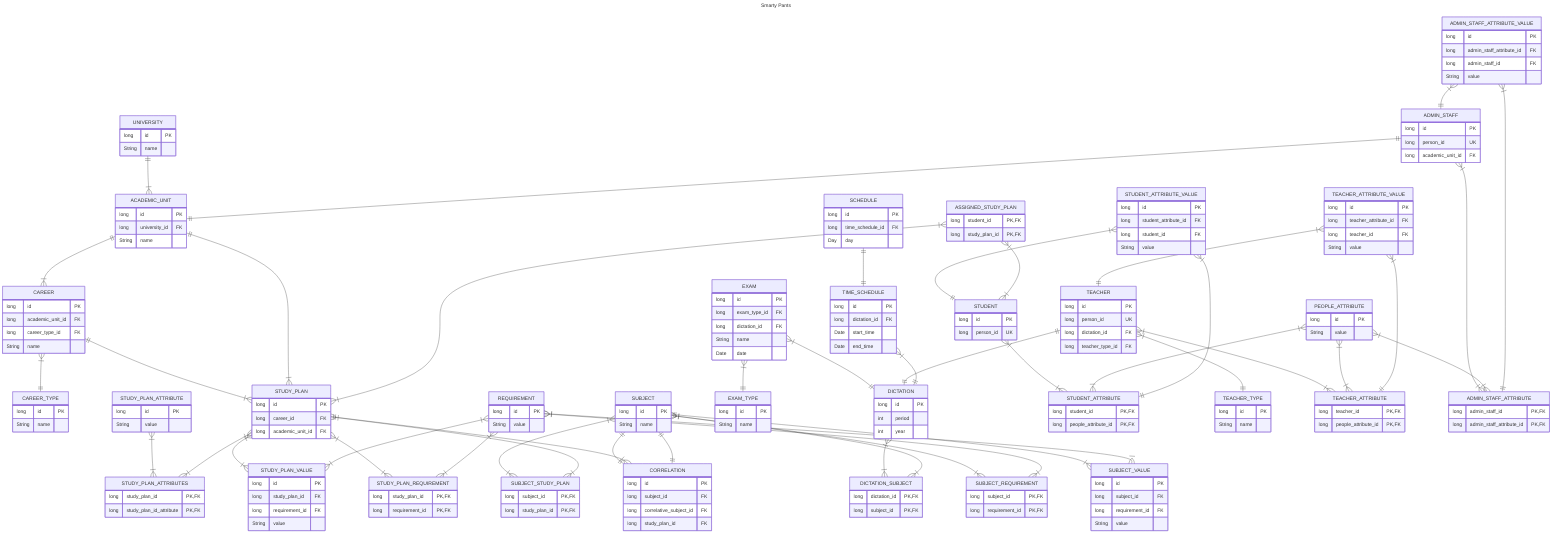 ---
title: Smarty Pants
---
erDiagram

   UNIVERSITY{
       long id PK
       String name
   }

   UNIVERSITY ||--|{ ACADEMIC_UNIT : ""
   ACADEMIC_UNIT{
       long id PK
       long university_id FK
       String name
   }

   ACADEMIC_UNIT ||--|{ CAREER : ""
   CAREER{
       long id PK
       long academic_unit_id FK
       long career_type_id FK
       String name
   }

   CAREER }|--|| CAREER_TYPE : ""
   CAREER_TYPE{
       long id PK
       String name
   }

   CAREER ||--|{ STUDY_PLAN : ""
   ACADEMIC_UNIT ||--|{ STUDY_PLAN : ""
   STUDY_PLAN{
       long id PK
       long career_id FK
       long academic_unit_id FK
   }

   STUDY_PLAN_ATTRIBUTE{
       long id PK
       String value
   }

   STUDY_PLAN_ATTRIBUTE }|--|{ STUDY_PLAN_ATTRIBUTES : ""
   STUDY_PLAN }|--|{ STUDY_PLAN_ATTRIBUTES : ""
   STUDY_PLAN_ATTRIBUTES{
       long study_plan_id PK, FK
       long study_plan_id_attribute PK, FK
   }

   STUDY_PLAN }|--|{ STUDY_PLAN_VALUE : ""
   REQUIREMENT }|--|{ STUDY_PLAN_VALUE : ""
   STUDY_PLAN_VALUE{
       long id PK
       long study_plan_id FK
       long requirement_id FK
       String value
   }

   REQUIREMENT{
       long id PK
       String value
   }

   STUDY_PLAN }|--|{ STUDY_PLAN_REQUIREMENT : ""
   REQUIREMENT }|--|{ STUDY_PLAN_REQUIREMENT : ""
   STUDY_PLAN_REQUIREMENT{
       long study_plan_id PK, FK
       long requirement_id PK, FK
   }

    SUBJECT }|--|{ SUBJECT_REQUIREMENT : ""
    REQUIREMENT }|--|{ SUBJECT_REQUIREMENT : ""
    SUBJECT_REQUIREMENT{
        long subject_id PK, FK
        long requirement_id PK, FK
    }

%%   REQUIREMENT ||--|{ REQUIREMENT_VALUE : ""
%%   REQUIREMENT_VALUE{
%%       long id PK
%%       long requirement_id FK
%%       String value
%%   }

   SUBJECT{
       long id PK
       String name
   }

   SUBJECT ||--|{ SUBJECT_VALUE : ""
   REQUIREMENT }|--|{ SUBJECT_VALUE : ""
   SUBJECT_VALUE{
       long id PK
       long subject_id FK
       long requirement_id FK
       String value
   }

   SUBJECT }|--|{ SUBJECT_STUDY_PLAN : ""
   STUDY_PLAN }|--|{ SUBJECT_STUDY_PLAN : ""
   SUBJECT_STUDY_PLAN{
       long subject_id PK, FK
       long study_plan_id PK, FK
   }

   SUBJECT ||--|| CORRELATION : ""
   STUDY_PLAN ||--|{ CORRELATION : ""
   SUBJECT ||--|| CORRELATION : ""
   CORRELATION{
       long id PK
       long subject_id FK
       long correlative_subject_id FK
       long study_plan_id FK
   }

   EXAM{
       long id PK
       long exam_type_id FK
       long dictation_id FK
       String name
       Date date
   }

   EXAM }|--|| EXAM_TYPE : ""
   EXAM_TYPE{
       long id PK
       String name
   }

   EXAM }|--|| DICTATION : ""
   DICTATION{
       long id PK
       int period
       int year
   }

   DICTATION }|--|{ DICTATION_SUBJECT : ""
   SUBJECT }|--|{ DICTATION_SUBJECT : ""
   DICTATION_SUBJECT{
       long dictation_id PK, FK
       long subject_id PK, FK
   }

   PEOPLE_ATTRIBUTE{
       long id PK
       String value
   }

   STUDENT{
       long id PK
       long person_id UK
   }

   STUDENT }|--|{ STUDENT_ATTRIBUTE : ""
   PEOPLE_ATTRIBUTE }|--|{ STUDENT_ATTRIBUTE : ""
   STUDENT_ATTRIBUTE{
       long student_id PK, FK
       long people_attribute_id PK, FK
   }

   STUDENT_ATTRIBUTE_VALUE }|--|| STUDENT : ""
   STUDENT_ATTRIBUTE_VALUE }|--|| STUDENT_ATTRIBUTE : ""
   STUDENT_ATTRIBUTE_VALUE{
       long id PK
       long student_attribute_id FK
       long student_id FK
       String value
   }

   ASSIGNED_STUDY_PLAN }|--|{ STUDENT : ""
   ASSIGNED_STUDY_PLAN }|--|{ STUDY_PLAN : ""
   ASSIGNED_STUDY_PLAN{
       long student_id PK, FK
       long study_plan_id PK, FK
   }

    TEACHER ||--|| DICTATION : ""
    TEACHER }|--|| TEACHER_TYPE : ""
    TEACHER{
        long id PK
        long person_id UK
        long dictation_id FK
        long teacher_type_id FK
    }

    TEACHER_TYPE{
        long id PK
        String name
    }

    TEACHER }|--|{ TEACHER_ATTRIBUTE : ""
    PEOPLE_ATTRIBUTE }|--|{ TEACHER_ATTRIBUTE : ""
    TEACHER_ATTRIBUTE{
        long teacher_id PK, FK
        long people_attribute_id PK, FK
    }

    TEACHER_ATTRIBUTE_VALUE }|--|| TEACHER : ""
    TEACHER_ATTRIBUTE_VALUE }|--|| TEACHER_ATTRIBUTE : ""
    TEACHER_ATTRIBUTE_VALUE{
        long id PK
        long teacher_attribute_id FK
        long teacher_id FK
        String value
    }

    ADMIN_STAFF ||--|| ACADEMIC_UNIT : ""
    ADMIN_STAFF{
        long id PK
        long person_id UK
        long academic_unit_id FK
    }

    ADMIN_STAFF }|--|{ ADMIN_STAFF_ATTRIBUTE : ""
    PEOPLE_ATTRIBUTE }|--|{ ADMIN_STAFF_ATTRIBUTE : ""
    ADMIN_STAFF_ATTRIBUTE{
        long admin_staff_id PK, FK
        long admin_staff_attribute_id PK, FK
    }

    ADMIN_STAFF_ATTRIBUTE_VALUE }|--|| ADMIN_STAFF : ""
    ADMIN_STAFF_ATTRIBUTE_VALUE }|--|| ADMIN_STAFF_ATTRIBUTE : ""
    ADMIN_STAFF_ATTRIBUTE_VALUE{
        long id PK
        long admin_staff_attribute_id FK
        long admin_staff_id FK
        String value
    }

    SCHEDULE ||--|| TIME_SCHEDULE : ""
    SCHEDULE{
        long id PK
        long time_schedule_id FK
        Day day
    }

    TIME_SCHEDULE }|--|| DICTATION : ""
    TIME_SCHEDULE{
        long id PK
        long dictation_id FK
        Date start_time
        Date end_time
    }